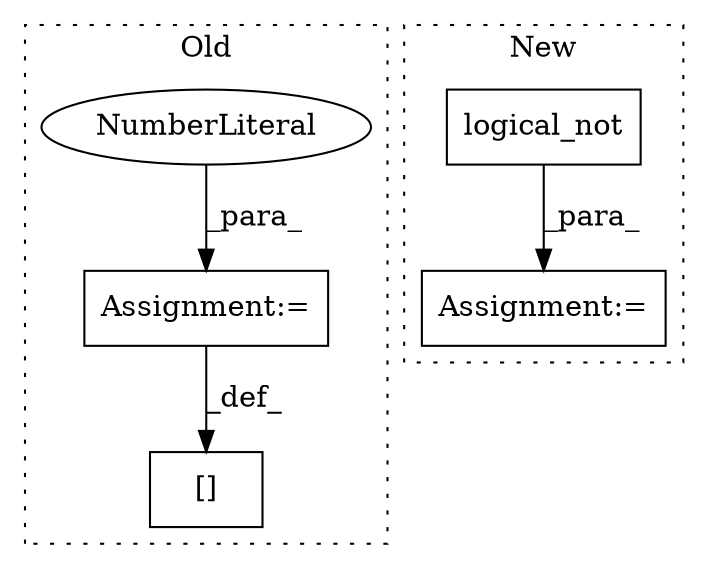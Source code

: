 digraph G {
subgraph cluster0 {
1 [label="[]" a="2" s="7320,7335" l="5,1" shape="box"];
4 [label="Assignment:=" a="7" s="7336" l="1" shape="box"];
5 [label="NumberLiteral" a="34" s="7337" l="1" shape="ellipse"];
label = "Old";
style="dotted";
}
subgraph cluster1 {
2 [label="logical_not" a="32" s="6615,6637" l="12,1" shape="box"];
3 [label="Assignment:=" a="7" s="6582" l="1" shape="box"];
label = "New";
style="dotted";
}
2 -> 3 [label="_para_"];
4 -> 1 [label="_def_"];
5 -> 4 [label="_para_"];
}